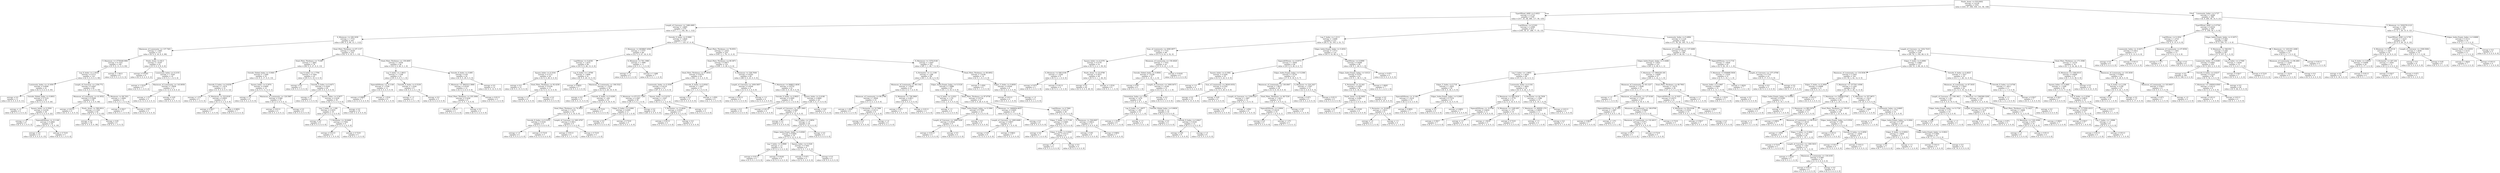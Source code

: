 digraph Tree {
node [shape=box] ;
0 [label="Pixels_Areas <= 910.6402\nentropy = 2.4128\nsamples = 1552\nvalue = [325, 47, 308, 539, 131, 56, 146]"] ;
1 [label="TypeOfSteel_A400 <= 0.4021\nentropy = 2.2732\nsamples = 1184\nvalue = [317, 41, 48, 480, 117, 56, 125]"] ;
0 -> 1 [labeldistance=2.5, labelangle=45, headlabel="True"] ;
2 [label="Length_of_Conveyer <= 1480.4985\nentropy = 1.8995\nsamples = 570\nvalue = [217, 7, 1, 192, 40, 1, 112]"] ;
1 -> 2 ;
3 [label="X_Minimum <= 239.1639\nentropy = 1.7731\nsamples = 255\nvalue = [60, 0, 0, 69, 13, 1, 112]"] ;
2 -> 3 ;
4 [label="Maximum_of_Luminosity <= 137.7401\nentropy = 1.1685\nsamples = 131\nvalue = [8, 0, 0, 16, 8, 0, 99]"] ;
3 -> 4 ;
5 [label="Y_Maximum <= 2779348.0981\nentropy = 0.7333\nsamples = 109\nvalue = [5, 0, 0, 11, 0, 0, 93]"] ;
4 -> 5 ;
6 [label="Log_X_Index <= 1.9334\nentropy = 0.5711\nsamples = 101\nvalue = [2, 0, 0, 9, 0, 0, 90]"] ;
5 -> 6 ;
7 [label="Luminosity_Index <= -0.1859\nentropy = 0.6006\nsamples = 41\nvalue = [0, 0, 0, 6, 0, 0, 35]"] ;
6 -> 7 ;
8 [label="entropy = 0.0\nsamples = 11\nvalue = [0, 0, 0, 0, 0, 0, 11]"] ;
7 -> 8 ;
9 [label="Outside_Global_Index <= 0.8931\nentropy = 0.7219\nsamples = 30\nvalue = [0, 0, 0, 6, 0, 0, 24]"] ;
7 -> 9 ;
10 [label="entropy = 1.0\nsamples = 4\nvalue = [0, 0, 0, 2, 0, 0, 2]"] ;
9 -> 10 ;
11 [label="Square_Index <= 0.3504\nentropy = 0.6194\nsamples = 26\nvalue = [0, 0, 0, 4, 0, 0, 22]"] ;
9 -> 11 ;
12 [label="entropy = 1.0\nsamples = 6\nvalue = [0, 0, 0, 3, 0, 0, 3]"] ;
11 -> 12 ;
13 [label="SigmoidOfAreas <= -0.1146\nentropy = 0.2864\nsamples = 20\nvalue = [0, 0, 0, 1, 0, 0, 19]"] ;
11 -> 13 ;
14 [label="entropy = 0.0\nsamples = 15\nvalue = [0, 0, 0, 0, 0, 0, 15]"] ;
13 -> 14 ;
15 [label="entropy = 0.7219\nsamples = 5\nvalue = [0, 0, 0, 1, 0, 0, 4]"] ;
13 -> 15 ;
16 [label="Length_of_Conveyer <= 1356.772\nentropy = 0.4947\nsamples = 60\nvalue = [2, 0, 0, 3, 0, 0, 55]"] ;
6 -> 16 ;
17 [label="Minimum_of_Luminosity <= 41.9552\nentropy = 0.2499\nsamples = 48\nvalue = [0, 0, 0, 2, 0, 0, 46]"] ;
16 -> 17 ;
18 [label="entropy = 0.8113\nsamples = 4\nvalue = [0, 0, 0, 1, 0, 0, 3]"] ;
17 -> 18 ;
19 [label="Pixels_Areas <= 589.0914\nentropy = 0.1565\nsamples = 44\nvalue = [0, 0, 0, 1, 0, 0, 43]"] ;
17 -> 19 ;
20 [label="entropy = 0.0\nsamples = 38\nvalue = [0, 0, 0, 0, 0, 0, 38]"] ;
19 -> 20 ;
21 [label="entropy = 0.65\nsamples = 6\nvalue = [0, 0, 0, 1, 0, 0, 5]"] ;
19 -> 21 ;
22 [label="X_Minimum <= 68.7451\nentropy = 1.0409\nsamples = 12\nvalue = [2, 0, 0, 1, 0, 0, 9]"] ;
16 -> 22 ;
23 [label="entropy = 0.5917\nsamples = 7\nvalue = [0, 0, 0, 1, 0, 0, 6]"] ;
22 -> 23 ;
24 [label="entropy = 0.971\nsamples = 5\nvalue = [2, 0, 0, 0, 0, 0, 3]"] ;
22 -> 24 ;
25 [label="entropy = 1.5613\nsamples = 8\nvalue = [3, 0, 0, 2, 0, 0, 3]"] ;
5 -> 25 ;
26 [label="Pixels_Areas <= 85.5\nentropy = 1.9197\nsamples = 22\nvalue = [3, 0, 0, 5, 8, 0, 6]"] ;
4 -> 26 ;
27 [label="entropy = 0.9183\nsamples = 6\nvalue = [0, 0, 0, 4, 0, 0, 2]"] ;
26 -> 27 ;
28 [label="Luminosity_Index <= 0.2155\nentropy = 1.7028\nsamples = 16\nvalue = [3, 0, 0, 1, 8, 0, 4]"] ;
26 -> 28 ;
29 [label="entropy = 1.5219\nsamples = 5\nvalue = [2, 0, 0, 1, 0, 0, 2]"] ;
28 -> 29 ;
30 [label="Maximum_of_Luminosity <= 143.8056\nentropy = 1.0958\nsamples = 11\nvalue = [1, 0, 0, 0, 8, 0, 2]"] ;
28 -> 30 ;
31 [label="entropy = 1.371\nsamples = 5\nvalue = [1, 0, 0, 0, 3, 0, 1]"] ;
30 -> 31 ;
32 [label="entropy = 0.65\nsamples = 6\nvalue = [0, 0, 0, 0, 5, 0, 1]"] ;
30 -> 32 ;
33 [label="Steel_Plate_Thickness <= 87.1137\nentropy = 1.6339\nsamples = 124\nvalue = [52, 0, 0, 53, 5, 1, 13]"] ;
3 -> 33 ;
34 [label="Steel_Plate_Thickness <= 73.887\nentropy = 1.4661\nsamples = 78\nvalue = [38, 0, 0, 27, 0, 0, 13]"] ;
33 -> 34 ;
35 [label="Outside_Global_Index <= 0.9481\nentropy = 1.3369\nsamples = 33\nvalue = [3, 0, 0, 17, 0, 0, 13]"] ;
34 -> 35 ;
36 [label="Outside_X_Index <= 0.6258\nentropy = 1.1674\nsamples = 19\nvalue = [1, 0, 0, 6, 0, 0, 12]"] ;
35 -> 36 ;
37 [label="entropy = 1.371\nsamples = 5\nvalue = [1, 0, 0, 1, 0, 0, 3]"] ;
36 -> 37 ;
38 [label="X_Maximum <= 523.8195\nentropy = 0.9403\nsamples = 14\nvalue = [0, 0, 0, 5, 0, 0, 9]"] ;
36 -> 38 ;
39 [label="entropy = 0.5917\nsamples = 7\nvalue = [0, 0, 0, 1, 0, 0, 6]"] ;
38 -> 39 ;
40 [label="entropy = 0.9852\nsamples = 7\nvalue = [0, 0, 0, 4, 0, 0, 3]"] ;
38 -> 40 ;
41 [label="Square_Index <= 0.2974\nentropy = 0.9464\nsamples = 14\nvalue = [2, 0, 0, 11, 0, 0, 1]"] ;
35 -> 41 ;
42 [label="entropy = 1.0\nsamples = 4\nvalue = [2, 0, 0, 2, 0, 0, 0]"] ;
41 -> 42 ;
43 [label="Maximum_of_Luminosity <= 120.5987\nentropy = 0.469\nsamples = 10\nvalue = [0, 0, 0, 9, 0, 0, 1]"] ;
41 -> 43 ;
44 [label="entropy = 0.8113\nsamples = 4\nvalue = [0, 0, 0, 3, 0, 0, 1]"] ;
43 -> 44 ;
45 [label="entropy = 0.0\nsamples = 6\nvalue = [0, 0, 0, 6, 0, 0, 0]"] ;
43 -> 45 ;
46 [label="Log_X_Index <= 1.7794\nentropy = 0.7642\nsamples = 45\nvalue = [35, 0, 0, 10, 0, 0, 0]"] ;
34 -> 46 ;
47 [label="entropy = 0.0\nsamples = 5\nvalue = [0, 0, 0, 5, 0, 0, 0]"] ;
46 -> 47 ;
48 [label="Outside_X_Index <= 0.4471\nentropy = 0.5436\nsamples = 40\nvalue = [35, 0, 0, 5, 0, 0, 0]"] ;
46 -> 48 ;
49 [label="entropy = 1.0\nsamples = 6\nvalue = [3, 0, 0, 3, 0, 0, 0]"] ;
48 -> 49 ;
50 [label="Square_Index <= 0.5677\nentropy = 0.3228\nsamples = 34\nvalue = [32, 0, 0, 2, 0, 0, 0]"] ;
48 -> 50 ;
51 [label="Log_Y_Index <= 1.208\nentropy = 0.5033\nsamples = 18\nvalue = [16, 0, 0, 2, 0, 0, 0]"] ;
50 -> 51 ;
52 [label="entropy = 0.0\nsamples = 9\nvalue = [9, 0, 0, 0, 0, 0, 0]"] ;
51 -> 52 ;
53 [label="Y_Perimeter <= 18.6468\nentropy = 0.7642\nsamples = 9\nvalue = [7, 0, 0, 2, 0, 0, 0]"] ;
51 -> 53 ;
54 [label="entropy = 0.8113\nsamples = 4\nvalue = [3, 0, 0, 1, 0, 0, 0]"] ;
53 -> 54 ;
55 [label="entropy = 0.7219\nsamples = 5\nvalue = [4, 0, 0, 1, 0, 0, 0]"] ;
53 -> 55 ;
56 [label="entropy = 0.0\nsamples = 16\nvalue = [16, 0, 0, 0, 0, 0, 0]"] ;
50 -> 56 ;
57 [label="Steel_Plate_Thickness <= 139.4695\nentropy = 1.4556\nsamples = 46\nvalue = [14, 0, 0, 26, 5, 1, 0]"] ;
33 -> 57 ;
58 [label="Log_Y_Index <= 1.0815\nentropy = 1.7168\nsamples = 22\nvalue = [10, 0, 0, 6, 5, 1, 0]"] ;
57 -> 58 ;
59 [label="SigmoidOfAreas <= -0.1149\nentropy = 1.5766\nsamples = 13\nvalue = [4, 0, 0, 4, 5, 0, 0]"] ;
58 -> 59 ;
60 [label="entropy = 0.9852\nsamples = 7\nvalue = [3, 0, 0, 0, 4, 0, 0]"] ;
59 -> 60 ;
61 [label="entropy = 1.2516\nsamples = 6\nvalue = [1, 0, 0, 4, 1, 0, 0]"] ;
59 -> 61 ;
62 [label="Outside_X_Index <= 0.5239\nentropy = 1.2244\nsamples = 9\nvalue = [6, 0, 0, 2, 0, 1, 0]"] ;
58 -> 62 ;
63 [label="entropy = 1.5\nsamples = 4\nvalue = [1, 0, 0, 2, 0, 1, 0]"] ;
62 -> 63 ;
64 [label="entropy = 0.0\nsamples = 5\nvalue = [5, 0, 0, 0, 0, 0, 0]"] ;
62 -> 64 ;
65 [label="Outside_X_Index <= 0.695\nentropy = 0.65\nsamples = 24\nvalue = [4, 0, 0, 20, 0, 0, 0]"] ;
57 -> 65 ;
66 [label="Y_Minimum <= 3943312.3868\nentropy = 0.9183\nsamples = 12\nvalue = [4, 0, 0, 8, 0, 0, 0]"] ;
65 -> 66 ;
67 [label="Steel_Plate_Thickness <= 255.3094\nentropy = 0.5436\nsamples = 8\nvalue = [1, 0, 0, 7, 0, 0, 0]"] ;
66 -> 67 ;
68 [label="entropy = 0.8113\nsamples = 4\nvalue = [1, 0, 0, 3, 0, 0, 0]"] ;
67 -> 68 ;
69 [label="entropy = 0.0\nsamples = 4\nvalue = [0, 0, 0, 4, 0, 0, 0]"] ;
67 -> 69 ;
70 [label="entropy = 0.8113\nsamples = 4\nvalue = [3, 0, 0, 1, 0, 0, 0]"] ;
66 -> 70 ;
71 [label="entropy = 0.0\nsamples = 12\nvalue = [0, 0, 0, 12, 0, 0, 0]"] ;
65 -> 71 ;
72 [label="Outside_X_Index <= 0.5082\nentropy = 1.4826\nsamples = 315\nvalue = [157, 7, 1, 123, 27, 0, 0]"] ;
2 -> 72 ;
73 [label="Y_Minimum <= 4639847.4594\nentropy = 1.5757\nsamples = 80\nvalue = [12, 5, 0, 47, 16, 0, 0]"] ;
72 -> 73 ;
74 [label="LogOfAreas <= 0.4336\nentropy = 1.2475\nsamples = 69\nvalue = [10, 0, 0, 46, 13, 0, 0]"] ;
73 -> 74 ;
75 [label="Square_Index <= 0.3334\nentropy = 0.3712\nsamples = 28\nvalue = [2, 0, 0, 26, 0, 0, 0]"] ;
74 -> 75 ;
76 [label="entropy = 0.0\nsamples = 15\nvalue = [0, 0, 0, 15, 0, 0, 0]"] ;
75 -> 76 ;
77 [label="Steel_Plate_Thickness <= 92.4258\nentropy = 0.6194\nsamples = 13\nvalue = [2, 0, 0, 11, 0, 0, 0]"] ;
75 -> 77 ;
78 [label="entropy = 1.0\nsamples = 4\nvalue = [2, 0, 0, 2, 0, 0, 0]"] ;
77 -> 78 ;
79 [label="entropy = 0.0\nsamples = 9\nvalue = [0, 0, 0, 9, 0, 0, 0]"] ;
77 -> 79 ;
80 [label="Log_X_Index <= 1.9766\nentropy = 1.4906\nsamples = 41\nvalue = [8, 0, 0, 20, 13, 0, 0]"] ;
74 -> 80 ;
81 [label="entropy = 0.9852\nsamples = 7\nvalue = [4, 0, 0, 0, 3, 0, 0]"] ;
80 -> 81 ;
82 [label="Maximum_of_Luminosity <= 106.5322\nentropy = 1.3328\nsamples = 34\nvalue = [4, 0, 0, 20, 10, 0, 0]"] ;
80 -> 82 ;
83 [label="entropy = 0.0\nsamples = 11\nvalue = [0, 0, 0, 11, 0, 0, 0]"] ;
82 -> 83 ;
84 [label="Outside_X_Index <= 0.4206\nentropy = 1.491\nsamples = 23\nvalue = [4, 0, 0, 9, 10, 0, 0]"] ;
82 -> 84 ;
85 [label="Steel_Plate_Thickness <= 74.3625\nentropy = 1.4153\nsamples = 18\nvalue = [3, 0, 0, 5, 10, 0, 0]"] ;
84 -> 85 ;
86 [label="Outside_X_Index <= 0.3232\nentropy = 0.9183\nsamples = 9\nvalue = [3, 0, 0, 0, 6, 0, 0]"] ;
85 -> 86 ;
87 [label="entropy = 1.0\nsamples = 4\nvalue = [2, 0, 0, 0, 2, 0, 0]"] ;
86 -> 87 ;
88 [label="entropy = 0.7219\nsamples = 5\nvalue = [1, 0, 0, 0, 4, 0, 0]"] ;
86 -> 88 ;
89 [label="Length_of_Conveyer <= 1661.8767\nentropy = 0.9911\nsamples = 9\nvalue = [0, 0, 0, 5, 4, 0, 0]"] ;
85 -> 89 ;
90 [label="entropy = 0.8113\nsamples = 4\nvalue = [0, 0, 0, 1, 3, 0, 0]"] ;
89 -> 90 ;
91 [label="entropy = 0.7219\nsamples = 5\nvalue = [0, 0, 0, 4, 1, 0, 0]"] ;
89 -> 91 ;
92 [label="entropy = 0.7219\nsamples = 5\nvalue = [1, 0, 0, 4, 0, 0, 0]"] ;
84 -> 92 ;
93 [label="X_Minimum <= 701.1988\nentropy = 1.7899\nsamples = 11\nvalue = [2, 5, 0, 1, 3, 0, 0]"] ;
73 -> 93 ;
94 [label="entropy = 1.0\nsamples = 4\nvalue = [2, 0, 0, 0, 2, 0, 0]"] ;
93 -> 94 ;
95 [label="entropy = 1.1488\nsamples = 7\nvalue = [0, 5, 0, 1, 1, 0, 0]"] ;
93 -> 95 ;
96 [label="Steel_Plate_Thickness <= 78.9551\nentropy = 1.2553\nsamples = 235\nvalue = [145, 2, 1, 76, 11, 0, 0]"] ;
72 -> 96 ;
97 [label="Steel_Plate_Thickness <= 69.3871\nentropy = 0.9877\nsamples = 133\nvalue = [100, 1, 0, 28, 4, 0, 0]"] ;
96 -> 97 ;
98 [label="Steel_Plate_Thickness <= 67.8554\nentropy = 0.8379\nsamples = 64\nvalue = [54, 1, 0, 5, 4, 0, 0]"] ;
97 -> 98 ;
99 [label="Luminosity_Index <= 0.3559\nentropy = 0.6135\nsamples = 53\nvalue = [47, 0, 0, 2, 4, 0, 0]"] ;
98 -> 99 ;
100 [label="Y_Minimum <= 871371.7295\nentropy = 0.1687\nsamples = 40\nvalue = [39, 0, 0, 0, 1, 0, 0]"] ;
99 -> 100 ;
101 [label="Edges_X_Index <= 0.0061\nentropy = 0.4395\nsamples = 11\nvalue = [10, 0, 0, 0, 1, 0, 0]"] ;
100 -> 101 ;
102 [label="entropy = 0.0\nsamples = 6\nvalue = [6, 0, 0, 0, 0, 0, 0]"] ;
101 -> 102 ;
103 [label="entropy = 0.7219\nsamples = 5\nvalue = [4, 0, 0, 0, 1, 0, 0]"] ;
101 -> 103 ;
104 [label="entropy = 0.0\nsamples = 29\nvalue = [29, 0, 0, 0, 0, 0, 0]"] ;
100 -> 104 ;
105 [label="Square_Index <= 0.4153\nentropy = 1.3347\nsamples = 13\nvalue = [8, 0, 0, 2, 3, 0, 0]"] ;
99 -> 105 ;
106 [label="Y_Perimeter <= 13.4626\nentropy = 0.9183\nsamples = 9\nvalue = [6, 0, 0, 0, 3, 0, 0]"] ;
105 -> 106 ;
107 [label="entropy = 0.8113\nsamples = 4\nvalue = [1, 0, 0, 0, 3, 0, 0]"] ;
106 -> 107 ;
108 [label="entropy = 0.0\nsamples = 5\nvalue = [5, 0, 0, 0, 0, 0, 0]"] ;
106 -> 108 ;
109 [label="entropy = 1.0\nsamples = 4\nvalue = [2, 0, 0, 2, 0, 0, 0]"] ;
105 -> 109 ;
110 [label="Outside_X_Index <= 0.6542\nentropy = 1.2407\nsamples = 11\nvalue = [7, 1, 0, 3, 0, 0, 0]"] ;
98 -> 110 ;
111 [label="entropy = 0.0\nsamples = 5\nvalue = [5, 0, 0, 0, 0, 0, 0]"] ;
110 -> 111 ;
112 [label="entropy = 1.4591\nsamples = 6\nvalue = [2, 1, 0, 3, 0, 0, 0]"] ;
110 -> 112 ;
113 [label="X_Maximum <= 328.7938\nentropy = 0.9183\nsamples = 69\nvalue = [46, 0, 0, 23, 0, 0, 0]"] ;
97 -> 113 ;
114 [label="Length_of_Conveyer <= 1650.5857\nentropy = 0.9544\nsamples = 8\nvalue = [3, 0, 0, 5, 0, 0, 0]"] ;
113 -> 114 ;
115 [label="entropy = 0.8113\nsamples = 4\nvalue = [1, 0, 0, 3, 0, 0, 0]"] ;
114 -> 115 ;
116 [label="entropy = 1.0\nsamples = 4\nvalue = [2, 0, 0, 2, 0, 0, 0]"] ;
114 -> 116 ;
117 [label="Y_Maximum <= 848612.4836\nentropy = 0.8752\nsamples = 61\nvalue = [43, 0, 0, 18, 0, 0, 0]"] ;
113 -> 117 ;
118 [label="Outside_X_Index <= 0.9925\nentropy = 0.3095\nsamples = 18\nvalue = [17, 0, 0, 1, 0, 0, 0]"] ;
117 -> 118 ;
119 [label="entropy = 0.0\nsamples = 14\nvalue = [14, 0, 0, 0, 0, 0, 0]"] ;
118 -> 119 ;
120 [label="entropy = 0.8113\nsamples = 4\nvalue = [3, 0, 0, 1, 0, 0, 0]"] ;
118 -> 120 ;
121 [label="Square_Index <= 0.4198\nentropy = 0.9682\nsamples = 43\nvalue = [26, 0, 0, 17, 0, 0, 0]"] ;
117 -> 121 ;
122 [label="Length_of_Conveyer <= 1647.3063\nentropy = 0.909\nsamples = 37\nvalue = [25, 0, 0, 12, 0, 0, 0]"] ;
121 -> 122 ;
123 [label="entropy = 0.0\nsamples = 13\nvalue = [13, 0, 0, 0, 0, 0, 0]"] ;
122 -> 123 ;
124 [label="Log_X_Index <= 2.0654\nentropy = 1.0\nsamples = 24\nvalue = [12, 0, 0, 12, 0, 0, 0]"] ;
122 -> 124 ;
125 [label="Edges_Index,Empty_Index <= 0.6569\nentropy = 0.9495\nsamples = 19\nvalue = [7, 0, 0, 12, 0, 0, 0]"] ;
124 -> 125 ;
126 [label="Log_Y_Index <= 0.9968\nentropy = 1.0\nsamples = 10\nvalue = [5, 0, 0, 5, 0, 0, 0]"] ;
125 -> 126 ;
127 [label="entropy = 0.8113\nsamples = 4\nvalue = [3, 0, 0, 1, 0, 0, 0]"] ;
126 -> 127 ;
128 [label="entropy = 0.9183\nsamples = 6\nvalue = [2, 0, 0, 4, 0, 0, 0]"] ;
126 -> 128 ;
129 [label="Square_Index <= 0.3326\nentropy = 0.7642\nsamples = 9\nvalue = [2, 0, 0, 7, 0, 0, 0]"] ;
125 -> 129 ;
130 [label="entropy = 0.971\nsamples = 5\nvalue = [2, 0, 0, 3, 0, 0, 0]"] ;
129 -> 130 ;
131 [label="entropy = 0.0\nsamples = 4\nvalue = [0, 0, 0, 4, 0, 0, 0]"] ;
129 -> 131 ;
132 [label="entropy = 0.0\nsamples = 5\nvalue = [5, 0, 0, 0, 0, 0, 0]"] ;
124 -> 132 ;
133 [label="entropy = 0.65\nsamples = 6\nvalue = [1, 0, 0, 5, 0, 0, 0]"] ;
121 -> 133 ;
134 [label="X_Maximum <= 1570.0148\nentropy = 1.4287\nsamples = 102\nvalue = [45, 1, 1, 48, 7, 0, 0]"] ;
96 -> 134 ;
135 [label="X_Perimeter <= 11.1199\nentropy = 1.298\nsamples = 88\nvalue = [43, 1, 0, 40, 4, 0, 0]"] ;
134 -> 135 ;
136 [label="Minimum_of_Luminosity <= 99.1342\nentropy = 1.4509\nsamples = 23\nvalue = [12, 0, 0, 7, 4, 0, 0]"] ;
135 -> 136 ;
137 [label="Minimum_of_Luminosity <= 80.2796\nentropy = 1.4926\nsamples = 14\nvalue = [7, 0, 0, 3, 4, 0, 0]"] ;
136 -> 137 ;
138 [label="entropy = 1.4591\nsamples = 6\nvalue = [1, 0, 0, 3, 2, 0, 0]"] ;
137 -> 138 ;
139 [label="Y_Perimeter <= 10.7686\nentropy = 0.8113\nsamples = 8\nvalue = [6, 0, 0, 0, 2, 0, 0]"] ;
137 -> 139 ;
140 [label="entropy = 0.0\nsamples = 4\nvalue = [4, 0, 0, 0, 0, 0, 0]"] ;
139 -> 140 ;
141 [label="entropy = 1.0\nsamples = 4\nvalue = [2, 0, 0, 0, 2, 0, 0]"] ;
139 -> 141 ;
142 [label="X_Minimum <= 758.3909\nentropy = 0.9911\nsamples = 9\nvalue = [5, 0, 0, 4, 0, 0, 0]"] ;
136 -> 142 ;
143 [label="entropy = 0.971\nsamples = 5\nvalue = [2, 0, 0, 3, 0, 0, 0]"] ;
142 -> 143 ;
144 [label="entropy = 0.8113\nsamples = 4\nvalue = [3, 0, 0, 1, 0, 0, 0]"] ;
142 -> 144 ;
145 [label="Edges_Index,Empty_Index <= 0.3129\nentropy = 1.0986\nsamples = 65\nvalue = [31, 1, 0, 33, 0, 0, 0]"] ;
135 -> 145 ;
146 [label="Log_X_Index <= 2.0321\nentropy = 1.135\nsamples = 18\nvalue = [12, 1, 0, 5, 0, 0, 0]"] ;
145 -> 146 ;
147 [label="entropy = 1.5\nsamples = 4\nvalue = [1, 1, 0, 2, 0, 0, 0]"] ;
146 -> 147 ;
148 [label="Edges_Index,Empty_Index <= 0.1994\nentropy = 0.7496\nsamples = 14\nvalue = [11, 0, 0, 3, 0, 0, 0]"] ;
146 -> 148 ;
149 [label="Length_of_Conveyer <= 1688.3226\nentropy = 0.9544\nsamples = 8\nvalue = [5, 0, 0, 3, 0, 0, 0]"] ;
148 -> 149 ;
150 [label="entropy = 0.8113\nsamples = 4\nvalue = [1, 0, 0, 3, 0, 0, 0]"] ;
149 -> 150 ;
151 [label="entropy = 0.0\nsamples = 4\nvalue = [4, 0, 0, 0, 0, 0, 0]"] ;
149 -> 151 ;
152 [label="entropy = 0.0\nsamples = 6\nvalue = [6, 0, 0, 0, 0, 0, 0]"] ;
148 -> 152 ;
153 [label="Steel_Plate_Thickness <= 97.8758\nentropy = 0.9734\nsamples = 47\nvalue = [19, 0, 0, 28, 0, 0, 0]"] ;
145 -> 153 ;
154 [label="Y_Minimum <= 1669956.9635\nentropy = 0.9495\nsamples = 19\nvalue = [12, 0, 0, 7, 0, 0, 0]"] ;
153 -> 154 ;
155 [label="Length_of_Conveyer <= 1693.6489\nentropy = 0.9957\nsamples = 13\nvalue = [6, 0, 0, 7, 0, 0, 0]"] ;
154 -> 155 ;
156 [label="entropy = 0.65\nsamples = 6\nvalue = [1, 0, 0, 5, 0, 0, 0]"] ;
155 -> 156 ;
157 [label="entropy = 0.8631\nsamples = 7\nvalue = [5, 0, 0, 2, 0, 0, 0]"] ;
155 -> 157 ;
158 [label="entropy = 0.0\nsamples = 6\nvalue = [6, 0, 0, 0, 0, 0, 0]"] ;
154 -> 158 ;
159 [label="LogOfAreas <= 0.7464\nentropy = 0.8113\nsamples = 28\nvalue = [7, 0, 0, 21, 0, 0, 0]"] ;
153 -> 159 ;
160 [label="Edges_Y_Index <= 0.7136\nentropy = 0.5665\nsamples = 15\nvalue = [2, 0, 0, 13, 0, 0, 0]"] ;
159 -> 160 ;
161 [label="entropy = 0.0\nsamples = 7\nvalue = [0, 0, 0, 7, 0, 0, 0]"] ;
160 -> 161 ;
162 [label="Edges_Y_Index <= 0.8361\nentropy = 0.8113\nsamples = 8\nvalue = [2, 0, 0, 6, 0, 0, 0]"] ;
160 -> 162 ;
163 [label="entropy = 1.0\nsamples = 4\nvalue = [2, 0, 0, 2, 0, 0, 0]"] ;
162 -> 163 ;
164 [label="entropy = 0.0\nsamples = 4\nvalue = [0, 0, 0, 4, 0, 0, 0]"] ;
162 -> 164 ;
165 [label="X_Maximum <= 536.6007\nentropy = 0.9612\nsamples = 13\nvalue = [5, 0, 0, 8, 0, 0, 0]"] ;
159 -> 165 ;
166 [label="entropy = 0.65\nsamples = 6\nvalue = [1, 0, 0, 5, 0, 0, 0]"] ;
165 -> 166 ;
167 [label="entropy = 0.9852\nsamples = 7\nvalue = [4, 0, 0, 3, 0, 0, 0]"] ;
165 -> 167 ;
168 [label="Steel_Plate_Thickness <= 80.6952\nentropy = 1.6106\nsamples = 14\nvalue = [2, 0, 1, 8, 3, 0, 0]"] ;
134 -> 168 ;
169 [label="entropy = 1.4591\nsamples = 6\nvalue = [2, 0, 1, 3, 0, 0, 0]"] ;
168 -> 169 ;
170 [label="Edges_Y_Index <= 0.6658\nentropy = 0.9544\nsamples = 8\nvalue = [0, 0, 0, 5, 3, 0, 0]"] ;
168 -> 170 ;
171 [label="entropy = 0.8113\nsamples = 4\nvalue = [0, 0, 0, 3, 1, 0, 0]"] ;
170 -> 171 ;
172 [label="entropy = 1.0\nsamples = 4\nvalue = [0, 0, 0, 2, 2, 0, 0]"] ;
170 -> 172 ;
173 [label="LogOfAreas <= 0.5183\nentropy = 2.2589\nsamples = 614\nvalue = [100, 34, 47, 288, 77, 55, 13]"] ;
1 -> 173 ;
174 [label="Log_Y_Index <= 1.2111\nentropy = 1.9266\nsamples = 212\nvalue = [29, 0, 18, 103, 2, 53, 7]"] ;
173 -> 174 ;
175 [label="Sum_of_Luminosity <= 4585.9977\nentropy = 1.7722\nsamples = 98\nvalue = [13, 0, 8, 23, 2, 52, 0]"] ;
174 -> 175 ;
176 [label="Square_Index <= 0.2378\nentropy = 0.5779\nsamples = 55\nvalue = [0, 0, 2, 2, 1, 50, 0]"] ;
175 -> 176 ;
177 [label="X_Minimum <= 646.4106\nentropy = 1.2244\nsamples = 9\nvalue = [0, 0, 2, 1, 0, 6, 0]"] ;
176 -> 177 ;
178 [label="entropy = 0.971\nsamples = 5\nvalue = [0, 0, 2, 0, 0, 3, 0]"] ;
177 -> 178 ;
179 [label="entropy = 0.8113\nsamples = 4\nvalue = [0, 0, 0, 1, 0, 3, 0]"] ;
177 -> 179 ;
180 [label="Pixels_Areas <= 22.4798\nentropy = 0.3015\nsamples = 46\nvalue = [0, 0, 0, 1, 1, 44, 0]"] ;
176 -> 180 ;
181 [label="entropy = 0.0\nsamples = 40\nvalue = [0, 0, 0, 0, 0, 40, 0]"] ;
180 -> 181 ;
182 [label="entropy = 1.2516\nsamples = 6\nvalue = [0, 0, 0, 1, 1, 4, 0]"] ;
180 -> 182 ;
183 [label="Minimum_of_Luminosity <= 156.4628\nentropy = 1.7552\nsamples = 43\nvalue = [13, 0, 6, 21, 1, 2, 0]"] ;
175 -> 183 ;
184 [label="Outside_Global_Index <= 0.9004\nentropy = 1.6198\nsamples = 37\nvalue = [13, 0, 2, 19, 1, 2, 0]"] ;
183 -> 184 ;
185 [label="entropy = 0.65\nsamples = 6\nvalue = [0, 0, 0, 5, 0, 1, 0]"] ;
184 -> 185 ;
186 [label="Length_of_Conveyer <= 1600.0473\nentropy = 1.6184\nsamples = 31\nvalue = [13, 0, 2, 14, 1, 1, 0]"] ;
184 -> 186 ;
187 [label="Orientation_Index <= 1.008\nentropy = 1.676\nsamples = 26\nvalue = [13, 0, 2, 9, 1, 1, 0]"] ;
186 -> 187 ;
188 [label="Log_X_Index <= 1.8077\nentropy = 1.961\nsamples = 10\nvalue = [5, 0, 2, 1, 1, 1, 0]"] ;
187 -> 188 ;
189 [label="entropy = 1.2516\nsamples = 6\nvalue = [4, 0, 0, 1, 1, 0, 0]"] ;
188 -> 189 ;
190 [label="entropy = 1.5\nsamples = 4\nvalue = [1, 0, 2, 0, 0, 1, 0]"] ;
188 -> 190 ;
191 [label="Outside_Global_Index <= 0.9839\nentropy = 1.0\nsamples = 16\nvalue = [8, 0, 0, 8, 0, 0, 0]"] ;
187 -> 191 ;
192 [label="entropy = 0.0\nsamples = 4\nvalue = [0, 0, 0, 4, 0, 0, 0]"] ;
191 -> 192 ;
193 [label="Outside_X_Index <= 0.9627\nentropy = 0.9183\nsamples = 12\nvalue = [8, 0, 0, 4, 0, 0, 0]"] ;
191 -> 193 ;
194 [label="entropy = 0.65\nsamples = 6\nvalue = [5, 0, 0, 1, 0, 0, 0]"] ;
193 -> 194 ;
195 [label="entropy = 1.0\nsamples = 6\nvalue = [3, 0, 0, 3, 0, 0, 0]"] ;
193 -> 195 ;
196 [label="entropy = 0.0\nsamples = 5\nvalue = [0, 0, 0, 5, 0, 0, 0]"] ;
186 -> 196 ;
197 [label="entropy = 0.9183\nsamples = 6\nvalue = [0, 0, 4, 2, 0, 0, 0]"] ;
183 -> 197 ;
198 [label="Edges_Index,Empty_Index <= 0.4032\nentropy = 1.3713\nsamples = 114\nvalue = [16, 0, 10, 80, 0, 1, 7]"] ;
174 -> 198 ;
199 [label="SigmoidOfAreas <= -0.0573\nentropy = 1.5856\nsamples = 66\nvalue = [10, 0, 9, 40, 0, 0, 7]"] ;
198 -> 199 ;
200 [label="Square_Index <= 0.3382\nentropy = 0.5294\nsamples = 25\nvalue = [3, 0, 0, 22, 0, 0, 0]"] ;
199 -> 200 ;
201 [label="entropy = 1.0\nsamples = 4\nvalue = [2, 0, 0, 2, 0, 0, 0]"] ;
200 -> 201 ;
202 [label="Sum_of_Luminosity <= 36203.8352\nentropy = 0.2762\nsamples = 21\nvalue = [1, 0, 0, 20, 0, 0, 0]"] ;
200 -> 202 ;
203 [label="entropy = 0.0\nsamples = 15\nvalue = [0, 0, 0, 15, 0, 0, 0]"] ;
202 -> 203 ;
204 [label="entropy = 0.65\nsamples = 6\nvalue = [1, 0, 0, 5, 0, 0, 0]"] ;
202 -> 204 ;
205 [label="Edges_Index,Empty_Index <= 0.2366\nentropy = 1.8724\nsamples = 41\nvalue = [7, 0, 9, 18, 0, 0, 7]"] ;
199 -> 205 ;
206 [label="Maximum_of_Luminosity <= 138.4947\nentropy = 1.9017\nsamples = 28\nvalue = [5, 0, 9, 10, 0, 0, 4]"] ;
205 -> 206 ;
207 [label="Length_of_Conveyer <= 1359.0327\nentropy = 1.1887\nsamples = 12\nvalue = [0, 0, 8, 1, 0, 0, 3]"] ;
206 -> 207 ;
208 [label="entropy = 0.0\nsamples = 6\nvalue = [0, 0, 6, 0, 0, 0, 0]"] ;
207 -> 208 ;
209 [label="entropy = 1.4591\nsamples = 6\nvalue = [0, 0, 2, 1, 0, 0, 3]"] ;
207 -> 209 ;
210 [label="Steel_Plate_Thickness <= 48.7239\nentropy = 1.4913\nsamples = 16\nvalue = [5, 0, 1, 9, 0, 0, 1]"] ;
206 -> 210 ;
211 [label="SigmoidOfAreas <= 0.0004\nentropy = 0.9219\nsamples = 10\nvalue = [0, 0, 1, 8, 0, 0, 1]"] ;
210 -> 211 ;
212 [label="entropy = 0.0\nsamples = 5\nvalue = [0, 0, 0, 5, 0, 0, 0]"] ;
211 -> 212 ;
213 [label="entropy = 1.371\nsamples = 5\nvalue = [0, 0, 1, 3, 0, 0, 1]"] ;
211 -> 213 ;
214 [label="entropy = 0.65\nsamples = 6\nvalue = [5, 0, 0, 1, 0, 0, 0]"] ;
210 -> 214 ;
215 [label="X_Minimum <= 224.1627\nentropy = 1.3347\nsamples = 13\nvalue = [2, 0, 0, 8, 0, 0, 3]"] ;
205 -> 215 ;
216 [label="entropy = 0.971\nsamples = 5\nvalue = [0, 0, 0, 2, 0, 0, 3]"] ;
215 -> 216 ;
217 [label="entropy = 0.8113\nsamples = 8\nvalue = [2, 0, 0, 6, 0, 0, 0]"] ;
215 -> 217 ;
218 [label="LogOfAreas <= 0.0999\nentropy = 0.8269\nsamples = 48\nvalue = [6, 0, 1, 40, 0, 1, 0]"] ;
198 -> 218 ;
219 [label="Edges_Index,Empty_Index <= 0.8121\nentropy = 0.678\nsamples = 43\nvalue = [3, 0, 1, 38, 0, 1, 0]"] ;
218 -> 219 ;
220 [label="X_Perimeter <= 32.443\nentropy = 0.3095\nsamples = 36\nvalue = [2, 0, 0, 34, 0, 0, 0]"] ;
219 -> 220 ;
221 [label="Pixels_Areas <= 82.9402\nentropy = 0.684\nsamples = 11\nvalue = [2, 0, 0, 9, 0, 0, 0]"] ;
220 -> 221 ;
222 [label="entropy = 0.0\nsamples = 5\nvalue = [0, 0, 0, 5, 0, 0, 0]"] ;
221 -> 222 ;
223 [label="entropy = 0.9183\nsamples = 6\nvalue = [2, 0, 0, 4, 0, 0, 0]"] ;
221 -> 223 ;
224 [label="entropy = 0.0\nsamples = 25\nvalue = [0, 0, 0, 25, 0, 0, 0]"] ;
220 -> 224 ;
225 [label="entropy = 1.6645\nsamples = 7\nvalue = [1, 0, 1, 4, 0, 1, 0]"] ;
219 -> 225 ;
226 [label="entropy = 0.971\nsamples = 5\nvalue = [3, 0, 0, 2, 0, 0, 0]"] ;
218 -> 226 ;
227 [label="Luminosity_Index <= 0.4894\nentropy = 2.1126\nsamples = 402\nvalue = [71, 34, 29, 185, 75, 2, 6]"] ;
173 -> 227 ;
228 [label="Maximum_of_Luminosity <= 137.6498\nentropy = 1.8201\nsamples = 166\nvalue = [45, 2, 26, 83, 7, 2, 1]"] ;
227 -> 228 ;
229 [label="Edges_Index,Empty_Index <= 0.4486\nentropy = 1.6551\nsamples = 123\nvalue = [43, 2, 6, 64, 6, 1, 1]"] ;
228 -> 229 ;
230 [label="Log_Y_Index <= 1.0855\nentropy = 1.4826\nsamples = 66\nvalue = [15, 0, 4, 42, 4, 0, 1]"] ;
229 -> 230 ;
231 [label="Edges_Y_Index <= 0.718\nentropy = 1.2955\nsamples = 30\nvalue = [9, 0, 0, 18, 3, 0, 0]"] ;
230 -> 231 ;
232 [label="SigmoidOfAreas <= -0.168\nentropy = 1.5219\nsamples = 15\nvalue = [6, 0, 0, 6, 3, 0, 0]"] ;
231 -> 232 ;
233 [label="Y_Perimeter <= 16.6932\nentropy = 1.5613\nsamples = 8\nvalue = [3, 0, 0, 2, 3, 0, 0]"] ;
232 -> 233 ;
234 [label="entropy = 1.0\nsamples = 4\nvalue = [2, 0, 0, 0, 2, 0, 0]"] ;
233 -> 234 ;
235 [label="entropy = 1.5\nsamples = 4\nvalue = [1, 0, 0, 2, 1, 0, 0]"] ;
233 -> 235 ;
236 [label="entropy = 0.9852\nsamples = 7\nvalue = [3, 0, 0, 4, 0, 0, 0]"] ;
232 -> 236 ;
237 [label="Edges_Index,Empty_Index <= 0.2065\nentropy = 0.7219\nsamples = 15\nvalue = [3, 0, 0, 12, 0, 0, 0]"] ;
231 -> 237 ;
238 [label="entropy = 0.0\nsamples = 8\nvalue = [0, 0, 0, 8, 0, 0, 0]"] ;
237 -> 238 ;
239 [label="entropy = 0.9852\nsamples = 7\nvalue = [3, 0, 0, 4, 0, 0, 0]"] ;
237 -> 239 ;
240 [label="Luminosity_Index <= 0.341\nentropy = 1.4602\nsamples = 36\nvalue = [6, 0, 4, 24, 1, 0, 1]"] ;
230 -> 240 ;
241 [label="X_Maximum <= 494.3419\nentropy = 1.3779\nsamples = 21\nvalue = [2, 0, 4, 14, 0, 0, 1]"] ;
240 -> 241 ;
242 [label="SigmoidOfAreas <= -0.0766\nentropy = 0.8454\nsamples = 11\nvalue = [0, 0, 3, 8, 0, 0, 0]"] ;
241 -> 242 ;
243 [label="entropy = 0.5917\nsamples = 7\nvalue = [0, 0, 1, 6, 0, 0, 0]"] ;
242 -> 243 ;
244 [label="entropy = 1.0\nsamples = 4\nvalue = [0, 0, 2, 2, 0, 0, 0]"] ;
242 -> 244 ;
245 [label="X_Minimum <= 1249.495\nentropy = 1.571\nsamples = 10\nvalue = [2, 0, 1, 6, 0, 0, 1]"] ;
241 -> 245 ;
246 [label="entropy = 1.9219\nsamples = 5\nvalue = [1, 0, 1, 2, 0, 0, 1]"] ;
245 -> 246 ;
247 [label="entropy = 0.7219\nsamples = 5\nvalue = [1, 0, 0, 4, 0, 0, 0]"] ;
245 -> 247 ;
248 [label="X_Perimeter <= 44.7839\nentropy = 1.1589\nsamples = 15\nvalue = [4, 0, 0, 10, 1, 0, 0]"] ;
240 -> 248 ;
249 [label="Y_Maximum <= 408591.274\nentropy = 0.8659\nsamples = 11\nvalue = [1, 0, 0, 9, 1, 0, 0]"] ;
248 -> 249 ;
250 [label="entropy = 1.5\nsamples = 4\nvalue = [1, 0, 0, 2, 1, 0, 0]"] ;
249 -> 250 ;
251 [label="entropy = 0.0\nsamples = 7\nvalue = [0, 0, 0, 7, 0, 0, 0]"] ;
249 -> 251 ;
252 [label="entropy = 0.8113\nsamples = 4\nvalue = [3, 0, 0, 1, 0, 0, 0]"] ;
248 -> 252 ;
253 [label="Y_Minimum <= 1964228.185\nentropy = 1.6449\nsamples = 57\nvalue = [28, 2, 2, 22, 2, 1, 0]"] ;
229 -> 253 ;
254 [label="Minimum_of_Luminosity <= 65.1227\nentropy = 1.4206\nsamples = 31\nvalue = [11, 0, 2, 17, 0, 1, 0]"] ;
253 -> 254 ;
255 [label="entropy = 1.5\nsamples = 4\nvalue = [1, 0, 2, 1, 0, 0, 0]"] ;
254 -> 255 ;
256 [label="Maximum_of_Luminosity <= 127.0149\nentropy = 1.1542\nsamples = 27\nvalue = [10, 0, 0, 16, 0, 1, 0]"] ;
254 -> 256 ;
257 [label="SigmoidOfAreas <= -0.1651\nentropy = 1.1887\nsamples = 12\nvalue = [3, 0, 0, 8, 0, 1, 0]"] ;
256 -> 257 ;
258 [label="entropy = 0.8631\nsamples = 7\nvalue = [2, 0, 0, 5, 0, 0, 0]"] ;
257 -> 258 ;
259 [label="entropy = 1.371\nsamples = 5\nvalue = [1, 0, 0, 3, 0, 1, 0]"] ;
257 -> 259 ;
260 [label="Minimum_of_Luminosity <= 106.9769\nentropy = 0.9968\nsamples = 15\nvalue = [7, 0, 0, 8, 0, 0, 0]"] ;
256 -> 260 ;
261 [label="Maximum_of_Luminosity <= 132.4615\nentropy = 0.971\nsamples = 10\nvalue = [6, 0, 0, 4, 0, 0, 0]"] ;
260 -> 261 ;
262 [label="entropy = 0.971\nsamples = 5\nvalue = [2, 0, 0, 3, 0, 0, 0]"] ;
261 -> 262 ;
263 [label="entropy = 0.7219\nsamples = 5\nvalue = [4, 0, 0, 1, 0, 0, 0]"] ;
261 -> 263 ;
264 [label="entropy = 0.7219\nsamples = 5\nvalue = [1, 0, 0, 4, 0, 0, 0]"] ;
260 -> 264 ;
265 [label="Steel_Plate_Thickness <= 69.7903\nentropy = 1.4275\nsamples = 26\nvalue = [17, 2, 0, 5, 2, 0, 0]"] ;
253 -> 265 ;
266 [label="SigmoidOfAreas <= -0.1025\nentropy = 0.9373\nsamples = 22\nvalue = [17, 0, 0, 4, 1, 0, 0]"] ;
265 -> 266 ;
267 [label="X_Minimum <= 554.8106\nentropy = 0.3534\nsamples = 15\nvalue = [14, 0, 0, 0, 1, 0, 0]"] ;
266 -> 267 ;
268 [label="entropy = 0.5917\nsamples = 7\nvalue = [6, 0, 0, 0, 1, 0, 0]"] ;
267 -> 268 ;
269 [label="entropy = 0.0\nsamples = 8\nvalue = [8, 0, 0, 0, 0, 0, 0]"] ;
267 -> 269 ;
270 [label="entropy = 0.9852\nsamples = 7\nvalue = [3, 0, 0, 4, 0, 0, 0]"] ;
266 -> 270 ;
271 [label="entropy = 1.5\nsamples = 4\nvalue = [0, 2, 0, 1, 1, 0, 0]"] ;
265 -> 271 ;
272 [label="SigmoidOfAreas <= 0.1716\nentropy = 1.4926\nsamples = 43\nvalue = [2, 0, 20, 19, 1, 1, 0]"] ;
228 -> 272 ;
273 [label="Y_Minimum <= 830668.5838\nentropy = 1.5324\nsamples = 21\nvalue = [2, 0, 3, 14, 1, 1, 0]"] ;
272 -> 273 ;
274 [label="Square_Index <= 0.3967\nentropy = 0.9464\nsamples = 14\nvalue = [0, 0, 2, 11, 1, 0, 0]"] ;
273 -> 274 ;
275 [label="entropy = 1.5219\nsamples = 5\nvalue = [0, 0, 2, 2, 1, 0, 0]"] ;
274 -> 275 ;
276 [label="entropy = 0.0\nsamples = 9\nvalue = [0, 0, 0, 9, 0, 0, 0]"] ;
274 -> 276 ;
277 [label="entropy = 1.8424\nsamples = 7\nvalue = [2, 0, 1, 3, 0, 1, 0]"] ;
273 -> 277 ;
278 [label="Length_of_Conveyer <= 1371.8788\nentropy = 0.7732\nsamples = 22\nvalue = [0, 0, 17, 5, 0, 0, 0]"] ;
272 -> 278 ;
279 [label="entropy = 0.0\nsamples = 5\nvalue = [0, 0, 0, 5, 0, 0, 0]"] ;
278 -> 279 ;
280 [label="entropy = 0.0\nsamples = 17\nvalue = [0, 0, 17, 0, 0, 0, 0]"] ;
278 -> 280 ;
281 [label="Length_of_Conveyer <= 1432.7419\nentropy = 1.9796\nsamples = 236\nvalue = [26, 32, 3, 102, 68, 0, 5]"] ;
227 -> 281 ;
282 [label="Edges_Y_Index <= 0.4906\nentropy = 2.0963\nsamples = 157\nvalue = [26, 31, 3, 68, 24, 0, 5]"] ;
281 -> 282 ;
283 [label="Maximum_of_Luminosity <= 118.5038\nentropy = 2.1003\nsamples = 104\nvalue = [13, 30, 2, 42, 12, 0, 5]"] ;
282 -> 283 ;
284 [label="Edges_Y_Index <= 0.3959\nentropy = 0.6998\nsamples = 15\nvalue = [0, 0, 0, 13, 1, 0, 1]"] ;
283 -> 284 ;
285 [label="Edges_Index,Empty_Index <= 0.0563\nentropy = 0.4395\nsamples = 11\nvalue = [0, 0, 0, 10, 1, 0, 0]"] ;
284 -> 285 ;
286 [label="entropy = 0.8113\nsamples = 4\nvalue = [0, 0, 0, 3, 1, 0, 0]"] ;
285 -> 286 ;
287 [label="entropy = 0.0\nsamples = 7\nvalue = [0, 0, 0, 7, 0, 0, 0]"] ;
285 -> 287 ;
288 [label="entropy = 0.8113\nsamples = 4\nvalue = [0, 0, 0, 3, 0, 0, 1]"] ;
284 -> 288 ;
289 [label="Y_Maximum <= 1577911.6598\nentropy = 2.1583\nsamples = 89\nvalue = [13, 30, 2, 29, 11, 0, 4]"] ;
283 -> 289 ;
290 [label="Y_Maximum <= 150858.5748\nentropy = 2.0777\nsamples = 49\nvalue = [8, 5, 2, 25, 5, 0, 4]"] ;
289 -> 290 ;
291 [label="X_Maximum <= 883.5074\nentropy = 1.6767\nsamples = 11\nvalue = [0, 5, 1, 4, 1, 0, 0]"] ;
290 -> 291 ;
292 [label="entropy = 1.5\nsamples = 4\nvalue = [0, 2, 1, 0, 1, 0, 0]"] ;
291 -> 292 ;
293 [label="entropy = 0.9852\nsamples = 7\nvalue = [0, 3, 0, 4, 0, 0, 0]"] ;
291 -> 293 ;
294 [label="Steel_Plate_Thickness <= 159.05\nentropy = 1.768\nsamples = 38\nvalue = [8, 0, 1, 21, 4, 0, 4]"] ;
290 -> 294 ;
295 [label="Minimum_of_Luminosity <= 89.4143\nentropy = 1.4125\nsamples = 26\nvalue = [4, 0, 1, 17, 4, 0, 0]"] ;
294 -> 295 ;
296 [label="entropy = 1.4591\nsamples = 6\nvalue = [1, 0, 0, 2, 3, 0, 0]"] ;
295 -> 296 ;
297 [label="Edges_Y_Index <= 0.2664\nentropy = 1.154\nsamples = 20\nvalue = [3, 0, 1, 15, 1, 0, 0]"] ;
295 -> 297 ;
298 [label="entropy = 0.7219\nsamples = 5\nvalue = [0, 0, 1, 4, 0, 0, 0]"] ;
297 -> 298 ;
299 [label="Length_of_Conveyer <= 1360.5633\nentropy = 1.053\nsamples = 15\nvalue = [3, 0, 0, 11, 1, 0, 0]"] ;
297 -> 299 ;
300 [label="entropy = 1.5219\nsamples = 5\nvalue = [2, 0, 0, 2, 1, 0, 0]"] ;
299 -> 300 ;
301 [label="Maximum_of_Luminosity <= 130.4165\nentropy = 0.469\nsamples = 10\nvalue = [1, 0, 0, 9, 0, 0, 0]"] ;
299 -> 301 ;
302 [label="entropy = 0.8113\nsamples = 4\nvalue = [1, 0, 0, 3, 0, 0, 0]"] ;
301 -> 302 ;
303 [label="entropy = 0.0\nsamples = 6\nvalue = [0, 0, 0, 6, 0, 0, 0]"] ;
301 -> 303 ;
304 [label="Edges_Index,Empty_Index <= 0.3534\nentropy = 1.585\nsamples = 12\nvalue = [4, 0, 0, 4, 0, 0, 4]"] ;
294 -> 304 ;
305 [label="entropy = 0.8113\nsamples = 4\nvalue = [0, 0, 0, 1, 0, 0, 3]"] ;
304 -> 305 ;
306 [label="Outside_X_Index <= 0.2856\nentropy = 1.4056\nsamples = 8\nvalue = [4, 0, 0, 3, 0, 0, 1]"] ;
304 -> 306 ;
307 [label="entropy = 0.8113\nsamples = 4\nvalue = [1, 0, 0, 3, 0, 0, 0]"] ;
306 -> 307 ;
308 [label="entropy = 0.8113\nsamples = 4\nvalue = [3, 0, 0, 0, 0, 0, 1]"] ;
306 -> 308 ;
309 [label="X_Minimum <= 357.9673\nentropy = 1.5415\nsamples = 40\nvalue = [5, 25, 0, 4, 6, 0, 0]"] ;
289 -> 309 ;
310 [label="entropy = 1.4488\nsamples = 7\nvalue = [3, 0, 0, 1, 3, 0, 0]"] ;
309 -> 310 ;
311 [label="Luminosity_Index <= 0.6665\nentropy = 1.1775\nsamples = 33\nvalue = [2, 25, 0, 3, 3, 0, 0]"] ;
309 -> 311 ;
312 [label="entropy = 1.5\nsamples = 4\nvalue = [2, 0, 0, 1, 1, 0, 0]"] ;
311 -> 312 ;
313 [label="Edges_Index,Empty_Index <= 0.2004\nentropy = 0.7167\nsamples = 29\nvalue = [0, 25, 0, 2, 2, 0, 0]"] ;
311 -> 313 ;
314 [label="Edges_X_Index <= 0.0052\nentropy = 1.0958\nsamples = 11\nvalue = [0, 8, 0, 1, 2, 0, 0]"] ;
313 -> 314 ;
315 [label="entropy = 0.0\nsamples = 7\nvalue = [0, 7, 0, 0, 0, 0, 0]"] ;
314 -> 315 ;
316 [label="entropy = 1.5\nsamples = 4\nvalue = [0, 1, 0, 1, 2, 0, 0]"] ;
314 -> 316 ;
317 [label="Edges_Index,Empty_Index <= 0.9021\nentropy = 0.3095\nsamples = 18\nvalue = [0, 17, 0, 1, 0, 0, 0]"] ;
313 -> 317 ;
318 [label="entropy = 0.8113\nsamples = 4\nvalue = [0, 3, 0, 1, 0, 0, 0]"] ;
317 -> 318 ;
319 [label="entropy = 0.0\nsamples = 14\nvalue = [0, 14, 0, 0, 0, 0, 0]"] ;
317 -> 319 ;
320 [label="Outside_X_Index <= 0.4625\nentropy = 1.7027\nsamples = 53\nvalue = [13, 1, 1, 26, 12, 0, 0]"] ;
282 -> 320 ;
321 [label="Minimum_of_Luminosity <= 87.5035\nentropy = 1.5403\nsamples = 42\nvalue = [11, 0, 0, 19, 12, 0, 0]"] ;
320 -> 321 ;
322 [label="Length_of_Conveyer <= 1361.902\nentropy = 1.361\nsamples = 20\nvalue = [2, 0, 0, 8, 10, 0, 0]"] ;
321 -> 322 ;
323 [label="Edges_Index,Empty_Index <= 0.1728\nentropy = 1.371\nsamples = 10\nvalue = [2, 0, 0, 6, 2, 0, 0]"] ;
322 -> 323 ;
324 [label="entropy = 0.65\nsamples = 6\nvalue = [0, 0, 0, 5, 1, 0, 0]"] ;
323 -> 324 ;
325 [label="entropy = 1.5\nsamples = 4\nvalue = [2, 0, 0, 1, 1, 0, 0]"] ;
323 -> 325 ;
326 [label="Length_of_Conveyer <= 1375.7921\nentropy = 0.7219\nsamples = 10\nvalue = [0, 0, 0, 2, 8, 0, 0]"] ;
322 -> 326 ;
327 [label="entropy = 0.0\nsamples = 5\nvalue = [0, 0, 0, 0, 5, 0, 0]"] ;
326 -> 327 ;
328 [label="entropy = 0.971\nsamples = 5\nvalue = [0, 0, 0, 2, 3, 0, 0]"] ;
326 -> 328 ;
329 [label="Y_Minimum <= 1560369.3208\nentropy = 1.342\nsamples = 22\nvalue = [9, 0, 0, 11, 2, 0, 0]"] ;
321 -> 329 ;
330 [label="Steel_Plate_Thickness <= 72.1623\nentropy = 1.2608\nsamples = 17\nvalue = [4, 0, 0, 11, 2, 0, 0]"] ;
329 -> 330 ;
331 [label="X_Maximum <= 1161.8366\nentropy = 0.971\nsamples = 10\nvalue = [4, 0, 0, 6, 0, 0, 0]"] ;
330 -> 331 ;
332 [label="entropy = 1.0\nsamples = 6\nvalue = [3, 0, 0, 3, 0, 0, 0]"] ;
331 -> 332 ;
333 [label="entropy = 0.8113\nsamples = 4\nvalue = [1, 0, 0, 3, 0, 0, 0]"] ;
331 -> 333 ;
334 [label="entropy = 0.8631\nsamples = 7\nvalue = [0, 0, 0, 5, 2, 0, 0]"] ;
330 -> 334 ;
335 [label="entropy = 0.0\nsamples = 5\nvalue = [5, 0, 0, 0, 0, 0, 0]"] ;
329 -> 335 ;
336 [label="Outside_X_Index <= 0.4748\nentropy = 1.4911\nsamples = 11\nvalue = [2, 1, 1, 7, 0, 0, 0]"] ;
320 -> 336 ;
337 [label="entropy = 1.5\nsamples = 4\nvalue = [2, 1, 0, 1, 0, 0, 0]"] ;
336 -> 337 ;
338 [label="entropy = 0.5917\nsamples = 7\nvalue = [0, 0, 1, 6, 0, 0, 0]"] ;
336 -> 338 ;
339 [label="Steel_Plate_Thickness <= 171.3596\nentropy = 1.0735\nsamples = 79\nvalue = [0, 1, 0, 34, 44, 0, 0]"] ;
281 -> 339 ;
340 [label="X_Minimum <= 1304.8315\nentropy = 0.8009\nsamples = 47\nvalue = [0, 1, 0, 8, 38, 0, 0]"] ;
339 -> 340 ;
341 [label="Square_Index <= 0.2665\nentropy = 1.1048\nsamples = 26\nvalue = [0, 1, 0, 8, 17, 0, 0]"] ;
340 -> 341 ;
342 [label="entropy = 0.5917\nsamples = 7\nvalue = [0, 1, 0, 0, 6, 0, 0]"] ;
341 -> 342 ;
343 [label="Log_X_Index <= 2.4546\nentropy = 0.9819\nsamples = 19\nvalue = [0, 0, 0, 8, 11, 0, 0]"] ;
341 -> 343 ;
344 [label="Y_Minimum <= 1173591.6315\nentropy = 0.9183\nsamples = 15\nvalue = [0, 0, 0, 5, 10, 0, 0]"] ;
343 -> 344 ;
345 [label="entropy = 0.5917\nsamples = 7\nvalue = [0, 0, 0, 1, 6, 0, 0]"] ;
344 -> 345 ;
346 [label="Log_Y_Index <= 1.0096\nentropy = 1.0\nsamples = 8\nvalue = [0, 0, 0, 4, 4, 0, 0]"] ;
344 -> 346 ;
347 [label="entropy = 0.8113\nsamples = 4\nvalue = [0, 0, 0, 3, 1, 0, 0]"] ;
346 -> 347 ;
348 [label="entropy = 0.8113\nsamples = 4\nvalue = [0, 0, 0, 1, 3, 0, 0]"] ;
346 -> 348 ;
349 [label="entropy = 0.8113\nsamples = 4\nvalue = [0, 0, 0, 3, 1, 0, 0]"] ;
343 -> 349 ;
350 [label="entropy = 0.0\nsamples = 21\nvalue = [0, 0, 0, 0, 21, 0, 0]"] ;
340 -> 350 ;
351 [label="Maximum_of_Luminosity <= 135.3039\nentropy = 0.6962\nsamples = 32\nvalue = [0, 0, 0, 26, 6, 0, 0]"] ;
339 -> 351 ;
352 [label="Log_X_Index <= 2.238\nentropy = 0.258\nsamples = 23\nvalue = [0, 0, 0, 22, 1, 0, 0]"] ;
351 -> 352 ;
353 [label="entropy = 0.65\nsamples = 6\nvalue = [0, 0, 0, 5, 1, 0, 0]"] ;
352 -> 353 ;
354 [label="entropy = 0.0\nsamples = 17\nvalue = [0, 0, 0, 17, 0, 0, 0]"] ;
352 -> 354 ;
355 [label="Minimum_of_Luminosity <= 103.9057\nentropy = 0.9911\nsamples = 9\nvalue = [0, 0, 0, 4, 5, 0, 0]"] ;
351 -> 355 ;
356 [label="entropy = 0.971\nsamples = 5\nvalue = [0, 0, 0, 2, 3, 0, 0]"] ;
355 -> 356 ;
357 [label="entropy = 1.0\nsamples = 4\nvalue = [0, 0, 0, 2, 2, 0, 0]"] ;
355 -> 357 ;
358 [label="Luminosity_Index <= 0.727\nentropy = 1.4096\nsamples = 368\nvalue = [8, 6, 260, 59, 14, 0, 21]"] ;
0 -> 358 [labeldistance=2.5, labelangle=-45, headlabel="False"] ;
359 [label="TypeOfSteel_A400 <= 0.5736\nentropy = 0.8334\nsamples = 306\nvalue = [7, 0, 259, 30, 1, 0, 9]"] ;
358 -> 359 ;
360 [label="LogOfAreas <= 0.1832\nentropy = 1.2723\nsamples = 26\nvalue = [2, 0, 0, 15, 0, 0, 9]"] ;
359 -> 360 ;
361 [label="Luminosity_Index <= -0.4471\nentropy = 0.3912\nsamples = 13\nvalue = [1, 0, 0, 12, 0, 0, 0]"] ;
360 -> 361 ;
362 [label="entropy = 0.0\nsamples = 9\nvalue = [0, 0, 0, 9, 0, 0, 0]"] ;
361 -> 362 ;
363 [label="entropy = 0.8113\nsamples = 4\nvalue = [1, 0, 0, 3, 0, 0, 0]"] ;
361 -> 363 ;
364 [label="Minimum_of_Luminosity <= 67.8556\nentropy = 1.1401\nsamples = 13\nvalue = [1, 0, 0, 3, 0, 0, 9]"] ;
360 -> 364 ;
365 [label="entropy = 1.371\nsamples = 5\nvalue = [1, 0, 0, 3, 0, 0, 1]"] ;
364 -> 365 ;
366 [label="entropy = 0.0\nsamples = 8\nvalue = [0, 0, 0, 0, 0, 0, 8]"] ;
364 -> 366 ;
367 [label="Edges_Index,Empty_Index <= 0.3473\nentropy = 0.463\nsamples = 280\nvalue = [5, 0, 259, 15, 1, 0, 0]"] ;
359 -> 367 ;
368 [label="X_Maximum <= 546.932\nentropy = 0.265\nsamples = 267\nvalue = [1, 0, 257, 8, 1, 0, 0]"] ;
367 -> 368 ;
369 [label="Luminosity_Index <= 0.0298\nentropy = 0.0661\nsamples = 255\nvalue = [0, 0, 253, 2, 0, 0, 0]"] ;
368 -> 369 ;
370 [label="entropy = 0.0\nsamples = 199\nvalue = [0, 0, 199, 0, 0, 0, 0]"] ;
369 -> 370 ;
371 [label="Outside_X_Index <= 0.8237\nentropy = 0.2223\nsamples = 56\nvalue = [0, 0, 54, 2, 0, 0, 0]"] ;
369 -> 371 ;
372 [label="Y_Minimum <= 1395910.8565\nentropy = 0.8113\nsamples = 8\nvalue = [0, 0, 6, 2, 0, 0, 0]"] ;
371 -> 372 ;
373 [label="entropy = 0.8113\nsamples = 4\nvalue = [0, 0, 3, 1, 0, 0, 0]"] ;
372 -> 373 ;
374 [label="entropy = 0.8113\nsamples = 4\nvalue = [0, 0, 3, 1, 0, 0, 0]"] ;
372 -> 374 ;
375 [label="entropy = 0.0\nsamples = 48\nvalue = [0, 0, 48, 0, 0, 0, 0]"] ;
371 -> 375 ;
376 [label="Log_X_Index <= 3.7569\nentropy = 1.6258\nsamples = 12\nvalue = [1, 0, 4, 6, 1, 0, 0]"] ;
368 -> 376 ;
377 [label="entropy = 0.5917\nsamples = 7\nvalue = [0, 0, 0, 6, 1, 0, 0]"] ;
376 -> 377 ;
378 [label="entropy = 0.7219\nsamples = 5\nvalue = [1, 0, 4, 0, 0, 0, 0]"] ;
376 -> 378 ;
379 [label="Y_Maximum <= 1431351.2498\nentropy = 1.4196\nsamples = 13\nvalue = [4, 0, 2, 7, 0, 0, 0]"] ;
367 -> 379 ;
380 [label="Minimum_of_Luminosity <= 96.2661\nentropy = 1.2244\nsamples = 9\nvalue = [1, 0, 2, 6, 0, 0, 0]"] ;
379 -> 380 ;
381 [label="entropy = 1.5219\nsamples = 5\nvalue = [1, 0, 2, 2, 0, 0, 0]"] ;
380 -> 381 ;
382 [label="entropy = 0.0\nsamples = 4\nvalue = [0, 0, 0, 4, 0, 0, 0]"] ;
380 -> 382 ;
383 [label="entropy = 0.8113\nsamples = 4\nvalue = [3, 0, 0, 1, 0, 0, 0]"] ;
379 -> 383 ;
384 [label="Y_Minimum <= 1930376.2125\nentropy = 1.962\nsamples = 62\nvalue = [1, 6, 1, 29, 13, 0, 12]"] ;
358 -> 384 ;
385 [label="TypeOfSteel_A300 <= 0.793\nentropy = 1.4225\nsamples = 46\nvalue = [0, 0, 0, 26, 10, 0, 10]"] ;
384 -> 385 ;
386 [label="X_Minimum <= 555.9116\nentropy = 1.1635\nsamples = 32\nvalue = [0, 0, 0, 21, 9, 0, 2]"] ;
385 -> 386 ;
387 [label="Log_X_Index <= 3.6953\nentropy = 0.6098\nsamples = 20\nvalue = [0, 0, 0, 17, 3, 0, 0]"] ;
386 -> 387 ;
388 [label="entropy = 0.0\nsamples = 16\nvalue = [0, 0, 0, 16, 0, 0, 0]"] ;
387 -> 388 ;
389 [label="entropy = 0.8113\nsamples = 4\nvalue = [0, 0, 0, 1, 3, 0, 0]"] ;
387 -> 389 ;
390 [label="Y_Perimeter <= 207.244\nentropy = 1.4591\nsamples = 12\nvalue = [0, 0, 0, 4, 6, 0, 2]"] ;
386 -> 390 ;
391 [label="entropy = 0.5917\nsamples = 7\nvalue = [0, 0, 0, 1, 6, 0, 0]"] ;
390 -> 391 ;
392 [label="entropy = 0.971\nsamples = 5\nvalue = [0, 0, 0, 3, 0, 0, 2]"] ;
390 -> 392 ;
393 [label="Length_of_Conveyer <= 1509.5094\nentropy = 1.2638\nsamples = 14\nvalue = [0, 0, 0, 5, 1, 0, 8]"] ;
385 -> 393 ;
394 [label="entropy = 0.0\nsamples = 8\nvalue = [0, 0, 0, 0, 0, 0, 8]"] ;
393 -> 394 ;
395 [label="entropy = 0.65\nsamples = 6\nvalue = [0, 0, 0, 5, 1, 0, 0]"] ;
393 -> 395 ;
396 [label="Edges_Index,Empty_Index <= 0.6688\nentropy = 2.3113\nsamples = 16\nvalue = [1, 6, 1, 3, 3, 0, 2]"] ;
384 -> 396 ;
397 [label="Square_Index <= 0.6353\nentropy = 2.4131\nsamples = 11\nvalue = [1, 1, 1, 3, 3, 0, 2]"] ;
396 -> 397 ;
398 [label="entropy = 1.8424\nsamples = 7\nvalue = [1, 1, 0, 0, 3, 0, 2]"] ;
397 -> 398 ;
399 [label="entropy = 0.8113\nsamples = 4\nvalue = [0, 0, 1, 3, 0, 0, 0]"] ;
397 -> 399 ;
400 [label="entropy = 0.0\nsamples = 5\nvalue = [0, 5, 0, 0, 0, 0, 0]"] ;
396 -> 400 ;
}